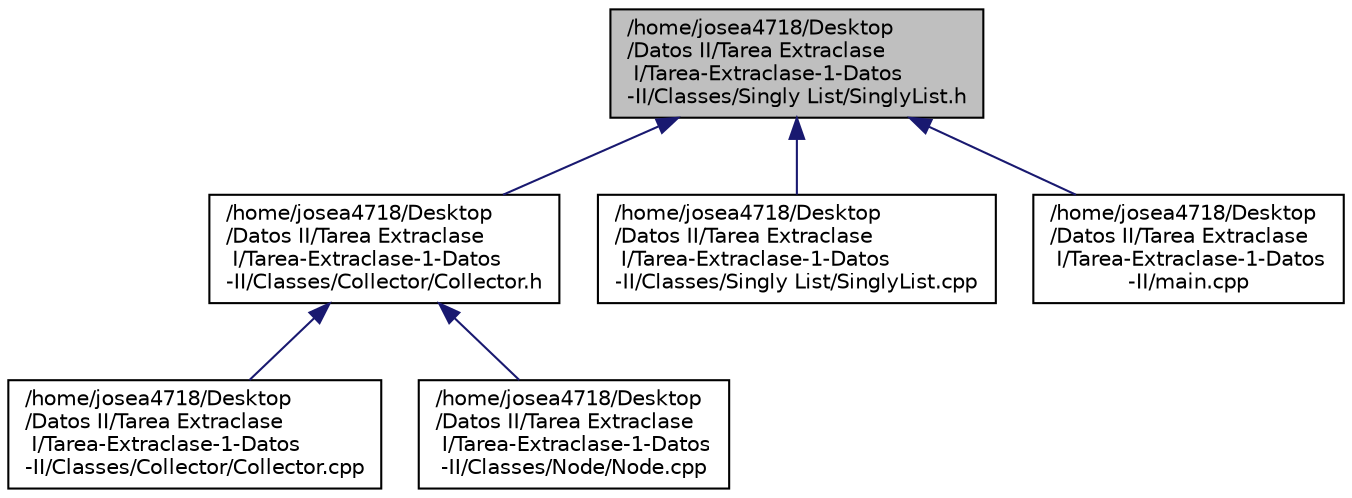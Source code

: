 digraph "/home/josea4718/Desktop/Datos II/Tarea Extraclase I/Tarea-Extraclase-1-Datos-II/Classes/Singly List/SinglyList.h"
{
 // LATEX_PDF_SIZE
  edge [fontname="Helvetica",fontsize="10",labelfontname="Helvetica",labelfontsize="10"];
  node [fontname="Helvetica",fontsize="10",shape=record];
  Node1 [label="/home/josea4718/Desktop\l/Datos II/Tarea Extraclase\l I/Tarea-Extraclase-1-Datos\l-II/Classes/Singly List/SinglyList.h",height=0.2,width=0.4,color="black", fillcolor="grey75", style="filled", fontcolor="black",tooltip=" "];
  Node1 -> Node2 [dir="back",color="midnightblue",fontsize="10",style="solid",fontname="Helvetica"];
  Node2 [label="/home/josea4718/Desktop\l/Datos II/Tarea Extraclase\l I/Tarea-Extraclase-1-Datos\l-II/Classes/Collector/Collector.h",height=0.2,width=0.4,color="black", fillcolor="white", style="filled",URL="$_collector_8h.html",tooltip=" "];
  Node2 -> Node3 [dir="back",color="midnightblue",fontsize="10",style="solid",fontname="Helvetica"];
  Node3 [label="/home/josea4718/Desktop\l/Datos II/Tarea Extraclase\l I/Tarea-Extraclase-1-Datos\l-II/Classes/Collector/Collector.cpp",height=0.2,width=0.4,color="black", fillcolor="white", style="filled",URL="$_collector_8cpp.html",tooltip=" "];
  Node2 -> Node4 [dir="back",color="midnightblue",fontsize="10",style="solid",fontname="Helvetica"];
  Node4 [label="/home/josea4718/Desktop\l/Datos II/Tarea Extraclase\l I/Tarea-Extraclase-1-Datos\l-II/Classes/Node/Node.cpp",height=0.2,width=0.4,color="black", fillcolor="white", style="filled",URL="$_node_8cpp.html",tooltip=" "];
  Node1 -> Node5 [dir="back",color="midnightblue",fontsize="10",style="solid",fontname="Helvetica"];
  Node5 [label="/home/josea4718/Desktop\l/Datos II/Tarea Extraclase\l I/Tarea-Extraclase-1-Datos\l-II/Classes/Singly List/SinglyList.cpp",height=0.2,width=0.4,color="black", fillcolor="white", style="filled",URL="$_singly_list_8cpp.html",tooltip=" "];
  Node1 -> Node6 [dir="back",color="midnightblue",fontsize="10",style="solid",fontname="Helvetica"];
  Node6 [label="/home/josea4718/Desktop\l/Datos II/Tarea Extraclase\l I/Tarea-Extraclase-1-Datos\l-II/main.cpp",height=0.2,width=0.4,color="black", fillcolor="white", style="filled",URL="$main_8cpp.html",tooltip=" "];
}
